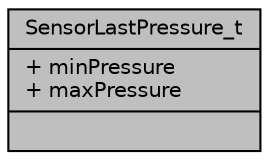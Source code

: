 digraph "SensorLastPressure_t"
{
 // INTERACTIVE_SVG=YES
 // LATEX_PDF_SIZE
  edge [fontname="Helvetica",fontsize="10",labelfontname="Helvetica",labelfontsize="10"];
  node [fontname="Helvetica",fontsize="10",shape=record];
  Node1 [label="{SensorLastPressure_t\n|+ minPressure\l+ maxPressure\l|}",height=0.2,width=0.4,color="black", fillcolor="grey75", style="filled", fontcolor="black",tooltip="Estructura que almacena las últimas lecturas del sensor de presión (mínima y máxima)"];
}
